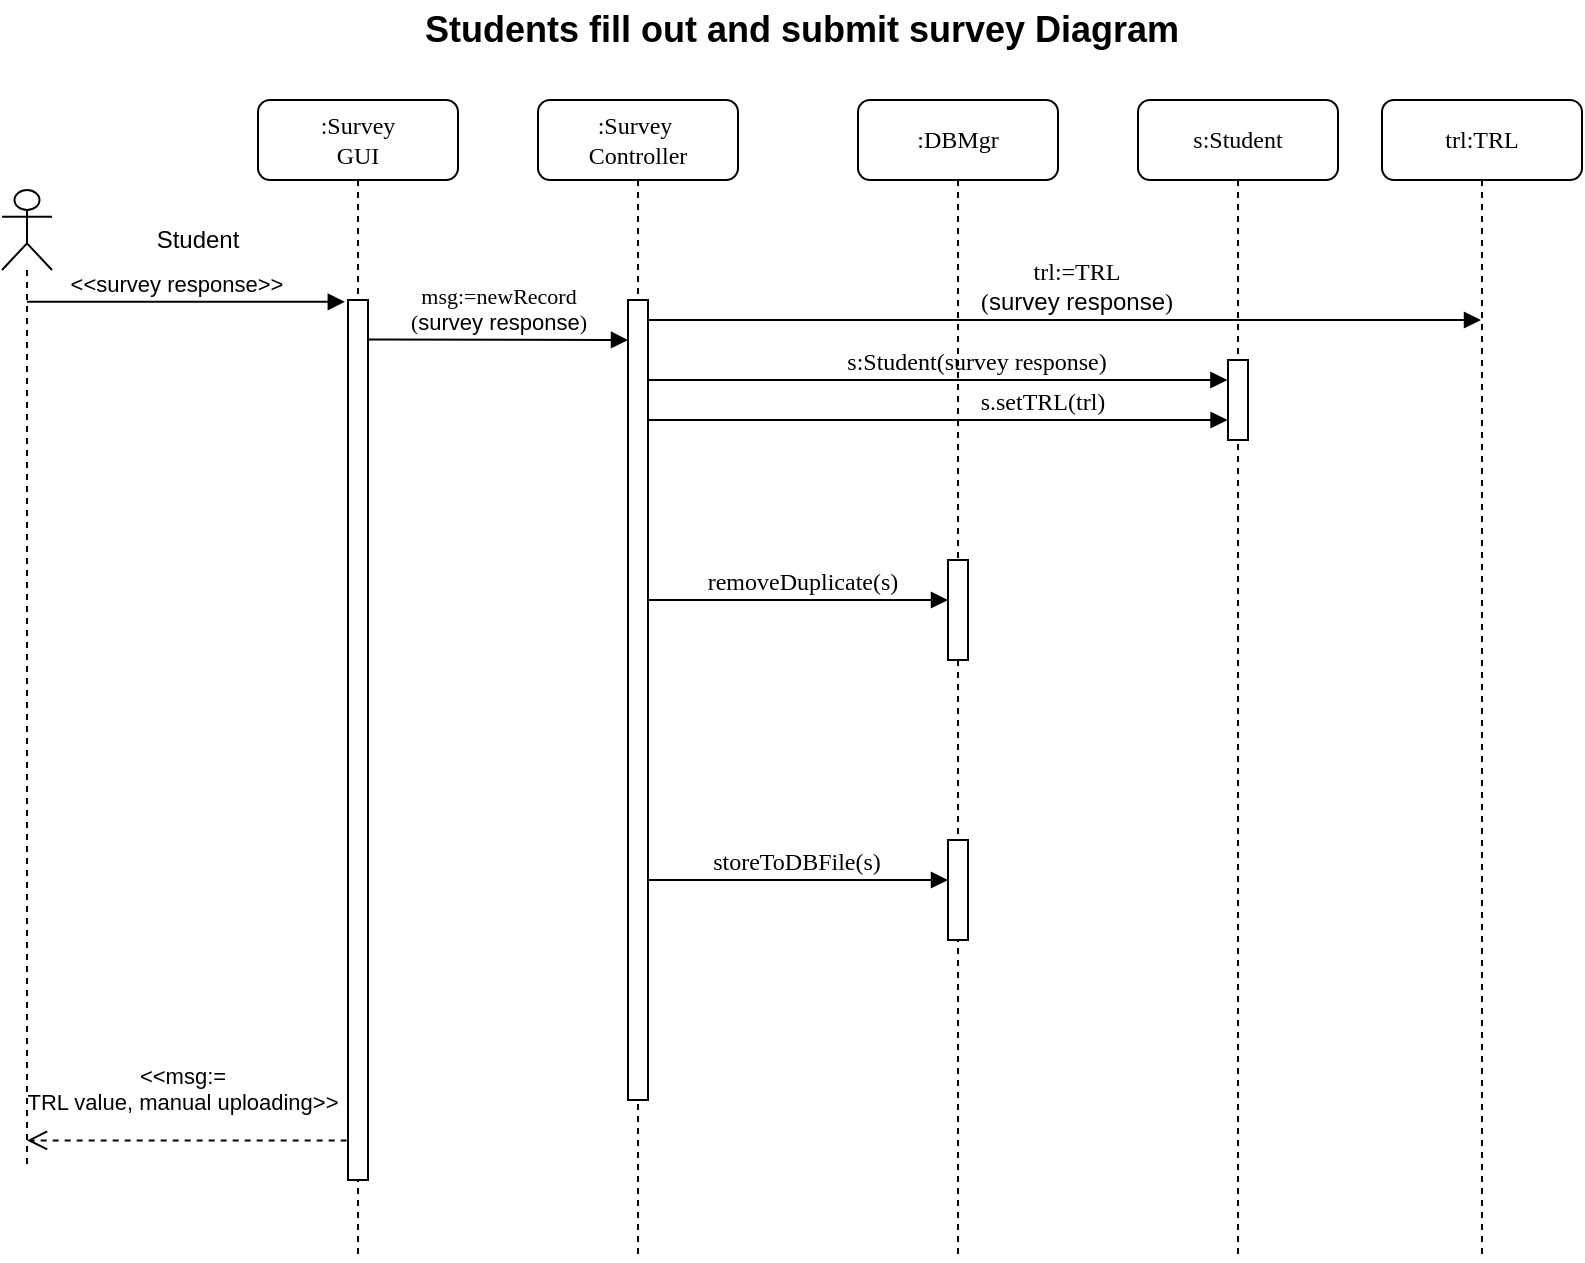 <mxfile version="13.8.7" type="github">
  <diagram id="wh654Qr2-5SnCUR2Tobs" name="Page-1">
    <mxGraphModel dx="1185" dy="635" grid="1" gridSize="10" guides="1" tooltips="1" connect="1" arrows="1" fold="1" page="0" pageScale="1" pageWidth="827" pageHeight="1169" math="0" shadow="0">
      <root>
        <mxCell id="0" />
        <mxCell id="1" parent="0" />
        <mxCell id="6VOHFPRMsuRk---Nm0o_-1" value=":Survey&amp;nbsp;&lt;br&gt;Controller" style="shape=umlLifeline;perimeter=lifelinePerimeter;whiteSpace=wrap;html=1;container=1;collapsible=0;recursiveResize=0;outlineConnect=0;rounded=1;shadow=0;comic=0;labelBackgroundColor=none;strokeWidth=1;fontFamily=Verdana;fontSize=12;align=center;" parent="1" vertex="1">
          <mxGeometry x="318" y="90" width="100" height="580" as="geometry" />
        </mxCell>
        <mxCell id="6VOHFPRMsuRk---Nm0o_-2" value="" style="html=1;points=[];perimeter=orthogonalPerimeter;rounded=0;shadow=0;comic=0;labelBackgroundColor=none;strokeWidth=1;fontFamily=Verdana;fontSize=12;align=center;" parent="6VOHFPRMsuRk---Nm0o_-1" vertex="1">
          <mxGeometry x="45" y="100" width="10" height="400" as="geometry" />
        </mxCell>
        <mxCell id="6VOHFPRMsuRk---Nm0o_-3" value=":DBMgr" style="shape=umlLifeline;perimeter=lifelinePerimeter;whiteSpace=wrap;html=1;container=1;collapsible=0;recursiveResize=0;outlineConnect=0;rounded=1;shadow=0;comic=0;labelBackgroundColor=none;strokeWidth=1;fontFamily=Verdana;fontSize=12;align=center;" parent="1" vertex="1">
          <mxGeometry x="478" y="90" width="100" height="580" as="geometry" />
        </mxCell>
        <mxCell id="6VOHFPRMsuRk---Nm0o_-4" value="" style="html=1;points=[];perimeter=orthogonalPerimeter;rounded=0;shadow=0;comic=0;labelBackgroundColor=none;strokeWidth=1;fontFamily=Verdana;fontSize=12;align=center;" parent="6VOHFPRMsuRk---Nm0o_-3" vertex="1">
          <mxGeometry x="45" y="230" width="10" height="50" as="geometry" />
        </mxCell>
        <mxCell id="6VOHFPRMsuRk---Nm0o_-10" value="" style="html=1;points=[];perimeter=orthogonalPerimeter;rounded=0;shadow=0;comic=0;labelBackgroundColor=none;strokeWidth=1;fontFamily=Verdana;fontSize=12;align=center;" parent="6VOHFPRMsuRk---Nm0o_-3" vertex="1">
          <mxGeometry x="45" y="370" width="10" height="50" as="geometry" />
        </mxCell>
        <mxCell id="6VOHFPRMsuRk---Nm0o_-7" value="s:Student" style="shape=umlLifeline;perimeter=lifelinePerimeter;whiteSpace=wrap;html=1;container=1;collapsible=0;recursiveResize=0;outlineConnect=0;rounded=1;shadow=0;comic=0;labelBackgroundColor=none;strokeWidth=1;fontFamily=Verdana;fontSize=12;align=center;" parent="1" vertex="1">
          <mxGeometry x="618" y="90" width="100" height="580" as="geometry" />
        </mxCell>
        <mxCell id="6VOHFPRMsuRk---Nm0o_-25" value="" style="html=1;points=[];perimeter=orthogonalPerimeter;rounded=0;shadow=0;comic=0;labelBackgroundColor=none;strokeWidth=1;fontFamily=Verdana;fontSize=12;align=center;" parent="6VOHFPRMsuRk---Nm0o_-7" vertex="1">
          <mxGeometry x="45" y="130" width="10" height="40" as="geometry" />
        </mxCell>
        <mxCell id="6VOHFPRMsuRk---Nm0o_-8" value=":Survey&lt;br&gt;GUI" style="shape=umlLifeline;perimeter=lifelinePerimeter;whiteSpace=wrap;html=1;container=1;collapsible=0;recursiveResize=0;outlineConnect=0;rounded=1;shadow=0;comic=0;labelBackgroundColor=none;strokeWidth=1;fontFamily=Verdana;fontSize=12;align=center;" parent="1" vertex="1">
          <mxGeometry x="178" y="90" width="100" height="580" as="geometry" />
        </mxCell>
        <mxCell id="6VOHFPRMsuRk---Nm0o_-9" value="" style="html=1;points=[];perimeter=orthogonalPerimeter;rounded=0;shadow=0;comic=0;labelBackgroundColor=none;strokeWidth=1;fontFamily=Verdana;fontSize=12;align=center;" parent="6VOHFPRMsuRk---Nm0o_-8" vertex="1">
          <mxGeometry x="45" y="100" width="10" height="440" as="geometry" />
        </mxCell>
        <mxCell id="6VOHFPRMsuRk---Nm0o_-11" value="msg:=newRecord&lt;br&gt;(&lt;font face=&quot;helvetica&quot;&gt;&lt;span style=&quot;background-color: rgb(255 , 255 , 255)&quot;&gt;survey response&lt;/span&gt;&lt;/font&gt;)" style="html=1;verticalAlign=bottom;endArrow=block;labelBackgroundColor=none;fontFamily=Verdana;fontSize=11;edgeStyle=elbowEdgeStyle;elbow=vertical;exitX=1.048;exitY=0.045;exitDx=0;exitDy=0;exitPerimeter=0;" parent="1" source="6VOHFPRMsuRk---Nm0o_-9" target="6VOHFPRMsuRk---Nm0o_-2" edge="1">
          <mxGeometry relative="1" as="geometry">
            <mxPoint x="248" y="200.06" as="sourcePoint" />
            <mxPoint x="338" y="200.06" as="targetPoint" />
            <Array as="points">
              <mxPoint x="248" y="210" />
            </Array>
          </mxGeometry>
        </mxCell>
        <mxCell id="6VOHFPRMsuRk---Nm0o_-12" value="removeDuplicate(s)" style="html=1;verticalAlign=bottom;endArrow=block;labelBackgroundColor=none;fontFamily=Verdana;fontSize=12;edgeStyle=elbowEdgeStyle;elbow=vertical;" parent="1" source="6VOHFPRMsuRk---Nm0o_-2" target="6VOHFPRMsuRk---Nm0o_-4" edge="1">
          <mxGeometry x="0.027" relative="1" as="geometry">
            <mxPoint x="374" y="260" as="sourcePoint" />
            <mxPoint x="520" y="230" as="targetPoint" />
            <mxPoint as="offset" />
            <Array as="points">
              <mxPoint x="440" y="340" />
              <mxPoint x="410" y="290" />
              <mxPoint x="380" y="260" />
            </Array>
          </mxGeometry>
        </mxCell>
        <mxCell id="6VOHFPRMsuRk---Nm0o_-13" value="" style="shape=umlLifeline;participant=umlActor;perimeter=lifelinePerimeter;whiteSpace=wrap;html=1;container=1;collapsible=0;recursiveResize=0;verticalAlign=top;spacingTop=36;outlineConnect=0;" parent="1" vertex="1">
          <mxGeometry x="50" y="135" width="25" height="490" as="geometry" />
        </mxCell>
        <mxCell id="6VOHFPRMsuRk---Nm0o_-14" value="Student" style="text;html=1;strokeColor=none;fillColor=none;align=center;verticalAlign=middle;whiteSpace=wrap;rounded=0;" parent="1" vertex="1">
          <mxGeometry x="133" y="140" width="30" height="40" as="geometry" />
        </mxCell>
        <mxCell id="6VOHFPRMsuRk---Nm0o_-15" value="&amp;lt;&amp;lt;survey response&amp;gt;&amp;gt;" style="html=1;verticalAlign=bottom;endArrow=block;entryX=-0.159;entryY=0.002;entryDx=0;entryDy=0;entryPerimeter=0;" parent="1" source="6VOHFPRMsuRk---Nm0o_-13" target="6VOHFPRMsuRk---Nm0o_-9" edge="1">
          <mxGeometry x="-0.061" width="80" relative="1" as="geometry">
            <mxPoint x="133" y="190" as="sourcePoint" />
            <mxPoint x="193" y="190" as="targetPoint" />
            <mxPoint as="offset" />
          </mxGeometry>
        </mxCell>
        <mxCell id="6VOHFPRMsuRk---Nm0o_-16" value="&amp;lt;&amp;lt;msg:= &lt;br&gt;TRL value, manual uploading&amp;gt;&amp;gt;" style="html=1;verticalAlign=bottom;endArrow=open;dashed=1;endSize=8;exitX=-0.067;exitY=0.955;exitDx=0;exitDy=0;exitPerimeter=0;" parent="1" source="6VOHFPRMsuRk---Nm0o_-9" target="6VOHFPRMsuRk---Nm0o_-13" edge="1">
          <mxGeometry x="0.028" y="-10" relative="1" as="geometry">
            <mxPoint x="213" y="610" as="sourcePoint" />
            <mxPoint x="133" y="610" as="targetPoint" />
            <mxPoint as="offset" />
          </mxGeometry>
        </mxCell>
        <mxCell id="6VOHFPRMsuRk---Nm0o_-19" value="storeToDBFile(s)" style="html=1;verticalAlign=bottom;endArrow=block;labelBackgroundColor=none;fontFamily=Verdana;fontSize=12;edgeStyle=elbowEdgeStyle;elbow=vertical;" parent="1" source="6VOHFPRMsuRk---Nm0o_-2" target="6VOHFPRMsuRk---Nm0o_-10" edge="1">
          <mxGeometry x="-0.023" relative="1" as="geometry">
            <mxPoint x="380.28" y="413.66" as="sourcePoint" />
            <Array as="points">
              <mxPoint x="450" y="480" />
              <mxPoint x="450" y="414" />
              <mxPoint x="520" y="390" />
              <mxPoint x="540" y="350" />
              <mxPoint x="458" y="320" />
            </Array>
            <mxPoint x="570" y="390.0" as="targetPoint" />
            <mxPoint as="offset" />
          </mxGeometry>
        </mxCell>
        <mxCell id="6VOHFPRMsuRk---Nm0o_-20" value="Students fill out and submit survey Diagram" style="text;align=center;fontStyle=1;verticalAlign=middle;spacingLeft=3;spacingRight=3;strokeColor=none;rotatable=0;points=[[0,0.5],[1,0.5]];portConstraint=eastwest;fontSize=18;" parent="1" vertex="1">
          <mxGeometry x="400" y="40" width="100" height="26" as="geometry" />
        </mxCell>
        <mxCell id="6VOHFPRMsuRk---Nm0o_-21" value="trl:TRL" style="shape=umlLifeline;perimeter=lifelinePerimeter;whiteSpace=wrap;html=1;container=1;collapsible=0;recursiveResize=0;outlineConnect=0;rounded=1;shadow=0;comic=0;labelBackgroundColor=none;strokeWidth=1;fontFamily=Verdana;fontSize=12;align=center;" parent="1" vertex="1">
          <mxGeometry x="740" y="90" width="100" height="580" as="geometry" />
        </mxCell>
        <mxCell id="6VOHFPRMsuRk---Nm0o_-22" value="trl:=TRL&lt;br&gt;(&lt;font face=&quot;helvetica&quot;&gt;&lt;span style=&quot;background-color: rgb(255 , 255 , 255)&quot;&gt;survey response&lt;/span&gt;&lt;/font&gt;)" style="html=1;verticalAlign=bottom;endArrow=block;labelBackgroundColor=none;fontFamily=Verdana;fontSize=12;edgeStyle=elbowEdgeStyle;elbow=vertical;" parent="1" source="6VOHFPRMsuRk---Nm0o_-2" target="6VOHFPRMsuRk---Nm0o_-21" edge="1">
          <mxGeometry x="0.027" relative="1" as="geometry">
            <mxPoint x="400" y="200" as="sourcePoint" />
            <mxPoint x="550" y="200" as="targetPoint" />
            <mxPoint as="offset" />
            <Array as="points">
              <mxPoint x="407" y="200" />
            </Array>
          </mxGeometry>
        </mxCell>
        <mxCell id="6VOHFPRMsuRk---Nm0o_-24" value="s:Student(survey response)" style="html=1;verticalAlign=bottom;endArrow=block;labelBackgroundColor=none;fontFamily=Verdana;fontSize=12;edgeStyle=elbowEdgeStyle;elbow=vertical;entryX=-0.029;entryY=0.251;entryDx=0;entryDy=0;entryPerimeter=0;exitX=0.976;exitY=0.1;exitDx=0;exitDy=0;exitPerimeter=0;" parent="1" source="6VOHFPRMsuRk---Nm0o_-2" target="6VOHFPRMsuRk---Nm0o_-25" edge="1">
          <mxGeometry x="0.132" relative="1" as="geometry">
            <mxPoint x="372" y="230" as="sourcePoint" />
            <Array as="points">
              <mxPoint x="388" y="230" />
              <mxPoint x="583" y="196.34" />
              <mxPoint x="603" y="156.34" />
              <mxPoint x="521" y="126.34" />
            </Array>
            <mxPoint x="660" y="230" as="targetPoint" />
            <mxPoint as="offset" />
          </mxGeometry>
        </mxCell>
        <mxCell id="aBTEvjV_1ocebEFRAV-k-1" value="s.setTRL(trl)" style="html=1;verticalAlign=bottom;endArrow=block;labelBackgroundColor=none;fontFamily=Verdana;fontSize=12;edgeStyle=elbowEdgeStyle;elbow=vertical;entryX=-0.023;entryY=0.751;entryDx=0;entryDy=0;entryPerimeter=0;" edge="1" parent="1" target="6VOHFPRMsuRk---Nm0o_-25">
          <mxGeometry x="1" y="-93" relative="1" as="geometry">
            <mxPoint x="373" y="250" as="sourcePoint" />
            <Array as="points">
              <mxPoint x="395.24" y="250" />
              <mxPoint x="590.24" y="216.34" />
              <mxPoint x="610.24" y="176.34" />
              <mxPoint x="528.24" y="146.34" />
            </Array>
            <mxPoint x="660" y="250" as="targetPoint" />
            <mxPoint as="offset" />
          </mxGeometry>
        </mxCell>
      </root>
    </mxGraphModel>
  </diagram>
</mxfile>
